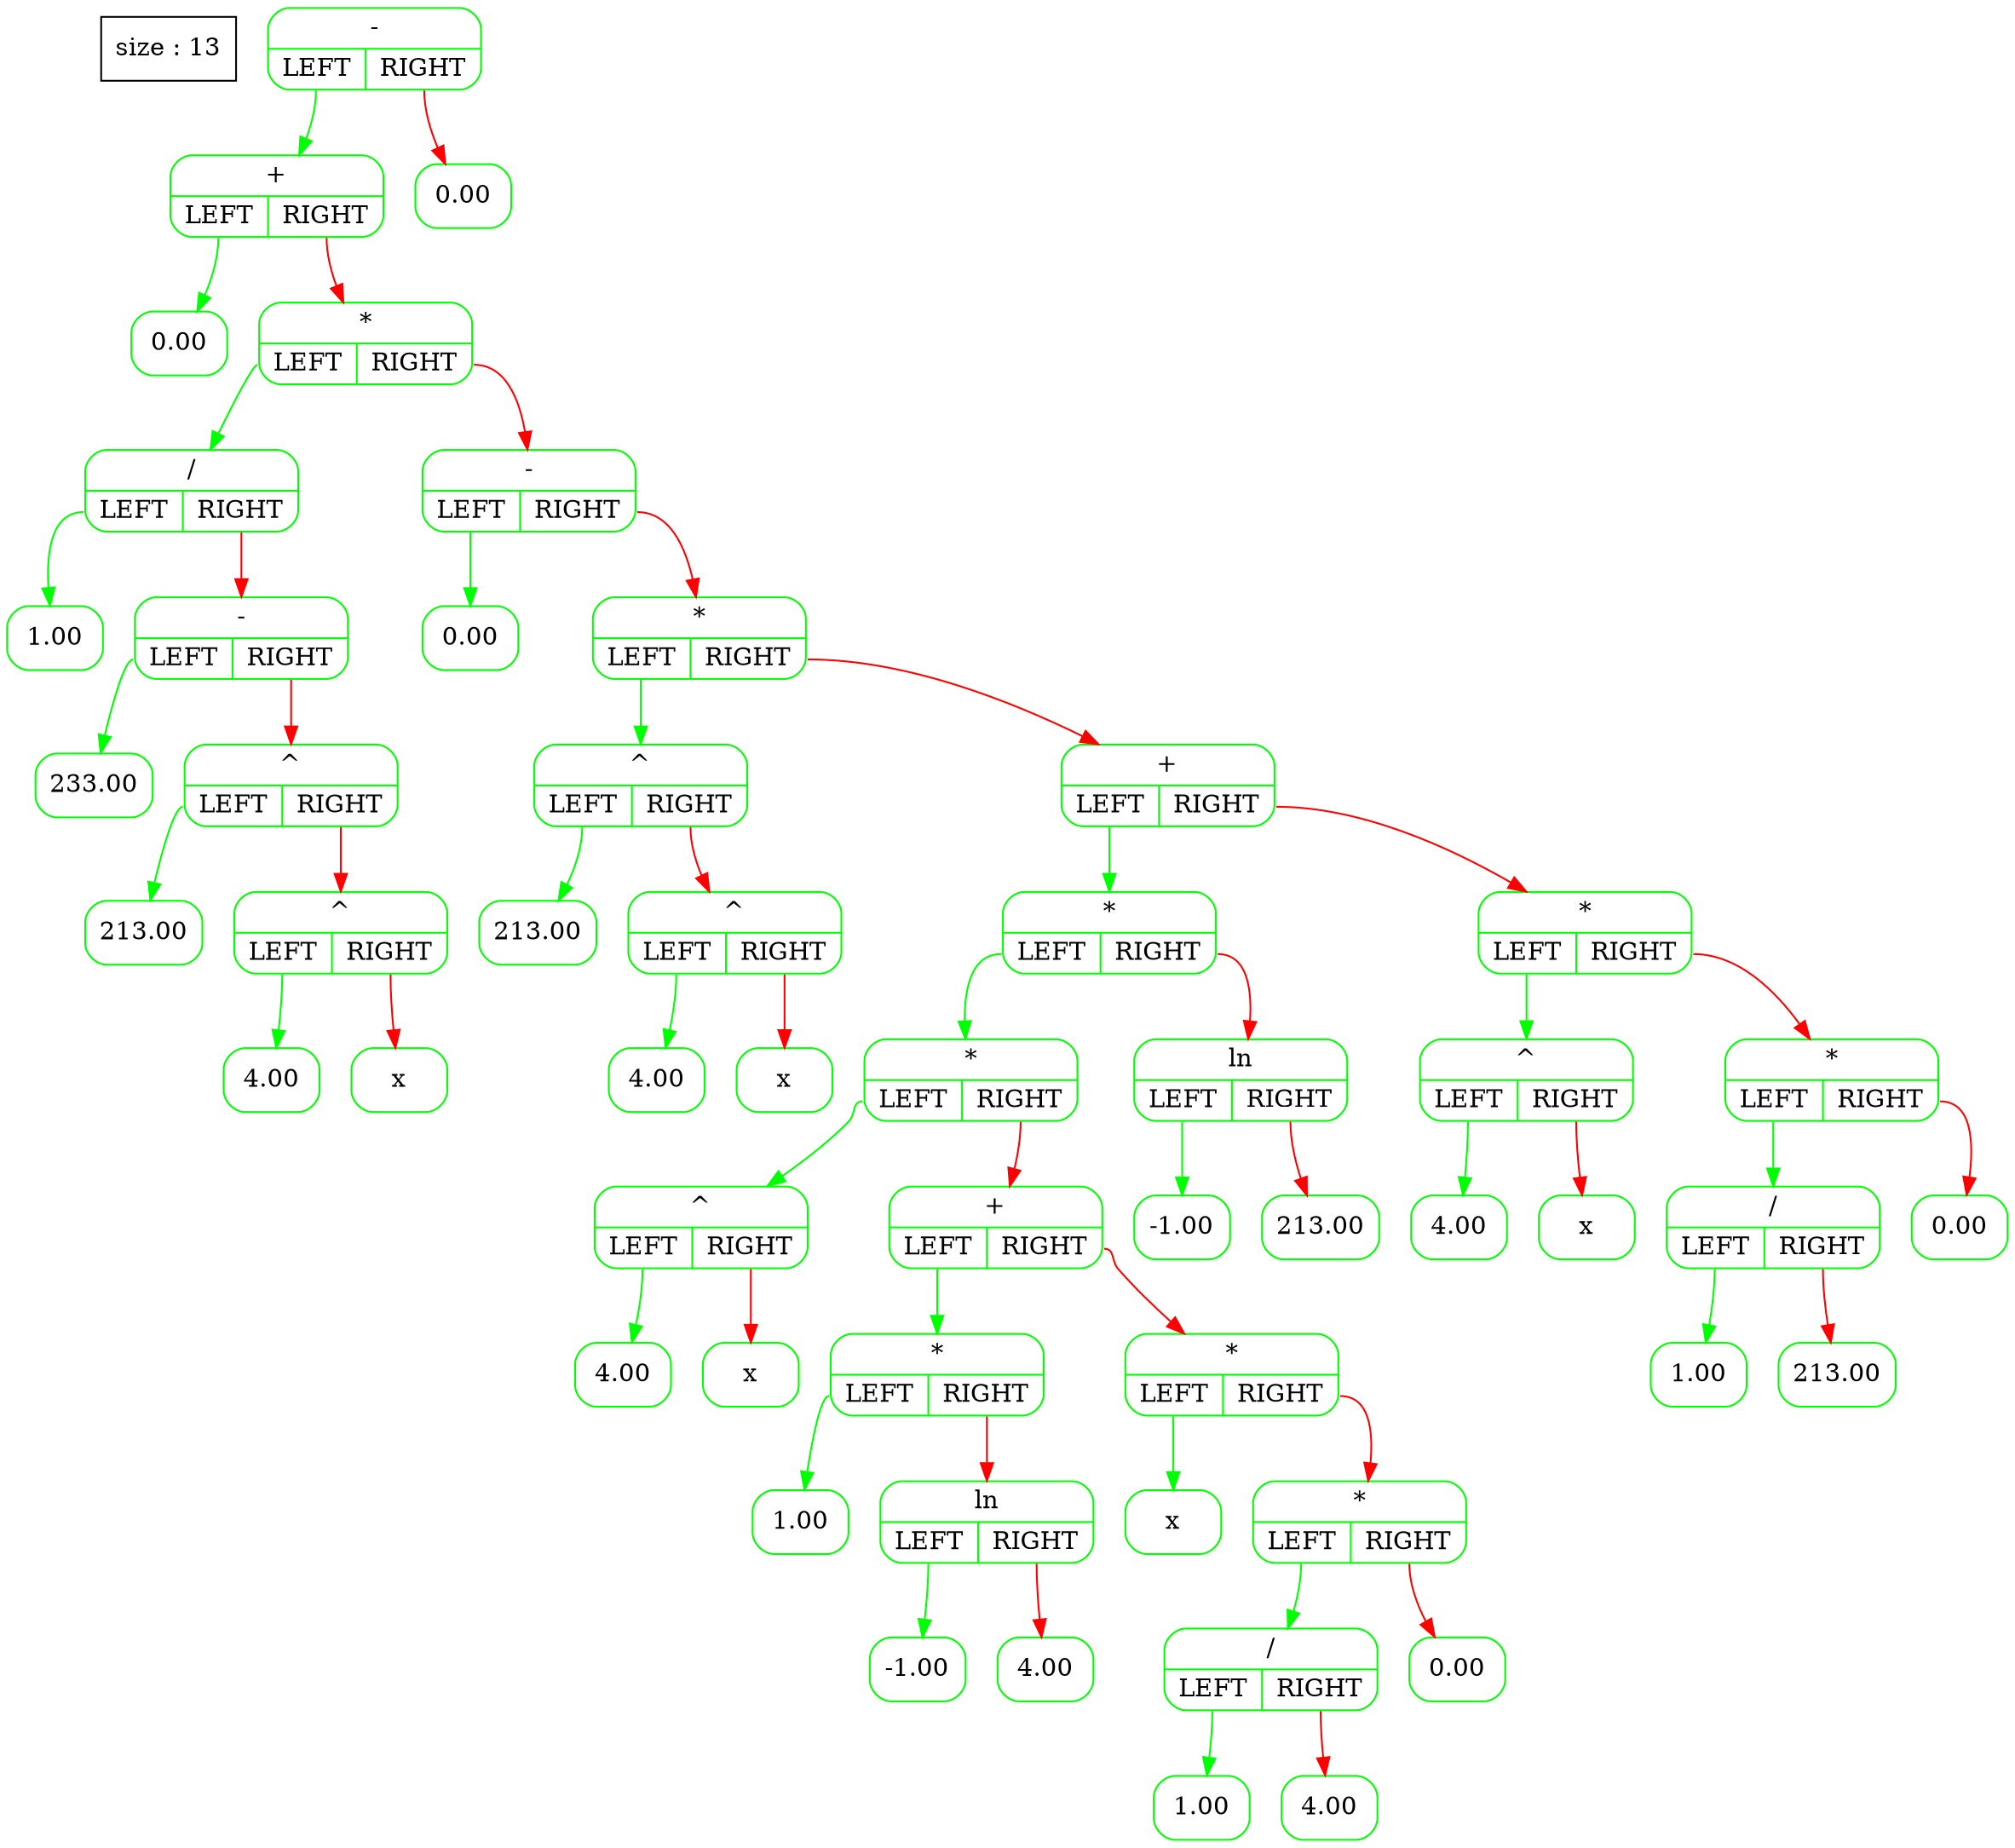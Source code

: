 digraph G {                
  tree [shape=box ; stryle=rounded ; label="size : 13"];                
  edge [color=black];                
  node [shape=record ; style=rounded ; color=green];
14717528 [label="{-|{<YES>LEFT|<NO>RIGHT}}"];
14716368 [label="{+|{<YES>LEFT|<NO>RIGHT}}"];
14716328 [label="{0.00}"];
14716528 [label="{*|{<YES>LEFT|<NO>RIGHT}}"];
14716568 [label="{/|{<YES>LEFT|<NO>RIGHT}}"];
14718704 [label="{1.00}"];
14718824 [label="{-|{<YES>LEFT|<NO>RIGHT}}"];
14718024 [label="{233.00}"];
14718384 [label="{^|{<YES>LEFT|<NO>RIGHT}}"];
14719024 [label="{213.00}"];
14718064 [label="{^|{<YES>LEFT|<NO>RIGHT}}"];
14717784 [label="{4.00}"];
14718624 [label="{x}"];
14718864 [label="{-|{<YES>LEFT|<NO>RIGHT}}"];
14718784 [label="{0.00}"];
14718144 [label="{*|{<YES>LEFT|<NO>RIGHT}}"];
14718224 [label="{^|{<YES>LEFT|<NO>RIGHT}}"];
14717864 [label="{213.00}"];
14718264 [label="{^|{<YES>LEFT|<NO>RIGHT}}"];
14717984 [label="{4.00}"];
14718304 [label="{x}"];
14719424 [label="{+|{<YES>LEFT|<NO>RIGHT}}"];
14719184 [label="{*|{<YES>LEFT|<NO>RIGHT}}"];
14719584 [label="{*|{<YES>LEFT|<NO>RIGHT}}"];
14719304 [label="{^|{<YES>LEFT|<NO>RIGHT}}"];
14719624 [label="{4.00}"];
14719144 [label="{x}"];
14721160 [label="{+|{<YES>LEFT|<NO>RIGHT}}"];
14721560 [label="{*|{<YES>LEFT|<NO>RIGHT}}"];
14721120 [label="{1.00}"];
14721800 [label="{ln|{<YES>LEFT|<NO>RIGHT}}"];
14721640 [label="{-1.00}"];
14721240 [label="{4.00}"];
14721760 [label="{*|{<YES>LEFT|<NO>RIGHT}}"];
14721200 [label="{x}"];
14721520 [label="{*|{<YES>LEFT|<NO>RIGHT}}"];
14721600 [label="{/|{<YES>LEFT|<NO>RIGHT}}"];
14721680 [label="{1.00}"];
14721480 [label="{4.00}"];
14721720 [label="{0.00}"];
14719504 [label="{ln|{<YES>LEFT|<NO>RIGHT}}"];
14719544 [label="{-1.00}"];
14719664 [label="{213.00}"];
14719464 [label="{*|{<YES>LEFT|<NO>RIGHT}}"];
14720000 [label="{^|{<YES>LEFT|<NO>RIGHT}}"];
14720960 [label="{4.00}"];
14720840 [label="{x}"];
14720560 [label="{*|{<YES>LEFT|<NO>RIGHT}}"];
14719880 [label="{/|{<YES>LEFT|<NO>RIGHT}}"];
14719920 [label="{1.00}"];
14721080 [label="{213.00}"];
14720720 [label="{0.00}"];
14720240 [label="{0.00}"];
14717528:<YES> -> 14716368 [color=green];
14716368:<YES> -> 14716328 [color=green];
14716368:<NO> -> 14716528 [color=red];
14716528:<YES> -> 14716568 [color=green];
14716568:<YES> -> 14718704 [color=green];
14716568:<NO> -> 14718824 [color=red];
14718824:<YES> -> 14718024 [color=green];
14718824:<NO> -> 14718384 [color=red];
14718384:<YES> -> 14719024 [color=green];
14718384:<NO> -> 14718064 [color=red];
14718064:<YES> -> 14717784 [color=green];
14718064:<NO> -> 14718624 [color=red];
14716528:<NO> -> 14718864 [color=red];
14718864:<YES> -> 14718784 [color=green];
14718864:<NO> -> 14718144 [color=red];
14718144:<YES> -> 14718224 [color=green];
14718224:<YES> -> 14717864 [color=green];
14718224:<NO> -> 14718264 [color=red];
14718264:<YES> -> 14717984 [color=green];
14718264:<NO> -> 14718304 [color=red];
14718144:<NO> -> 14719424 [color=red];
14719424:<YES> -> 14719184 [color=green];
14719184:<YES> -> 14719584 [color=green];
14719584:<YES> -> 14719304 [color=green];
14719304:<YES> -> 14719624 [color=green];
14719304:<NO> -> 14719144 [color=red];
14719584:<NO> -> 14721160 [color=red];
14721160:<YES> -> 14721560 [color=green];
14721560:<YES> -> 14721120 [color=green];
14721560:<NO> -> 14721800 [color=red];
14721800:<YES> -> 14721640 [color=green];
14721800:<NO> -> 14721240 [color=red];
14721160:<NO> -> 14721760 [color=red];
14721760:<YES> -> 14721200 [color=green];
14721760:<NO> -> 14721520 [color=red];
14721520:<YES> -> 14721600 [color=green];
14721600:<YES> -> 14721680 [color=green];
14721600:<NO> -> 14721480 [color=red];
14721520:<NO> -> 14721720 [color=red];
14719184:<NO> -> 14719504 [color=red];
14719504:<YES> -> 14719544 [color=green];
14719504:<NO> -> 14719664 [color=red];
14719424:<NO> -> 14719464 [color=red];
14719464:<YES> -> 14720000 [color=green];
14720000:<YES> -> 14720960 [color=green];
14720000:<NO> -> 14720840 [color=red];
14719464:<NO> -> 14720560 [color=red];
14720560:<YES> -> 14719880 [color=green];
14719880:<YES> -> 14719920 [color=green];
14719880:<NO> -> 14721080 [color=red];
14720560:<NO> -> 14720720 [color=red];
14717528:<NO> -> 14720240 [color=red];
}